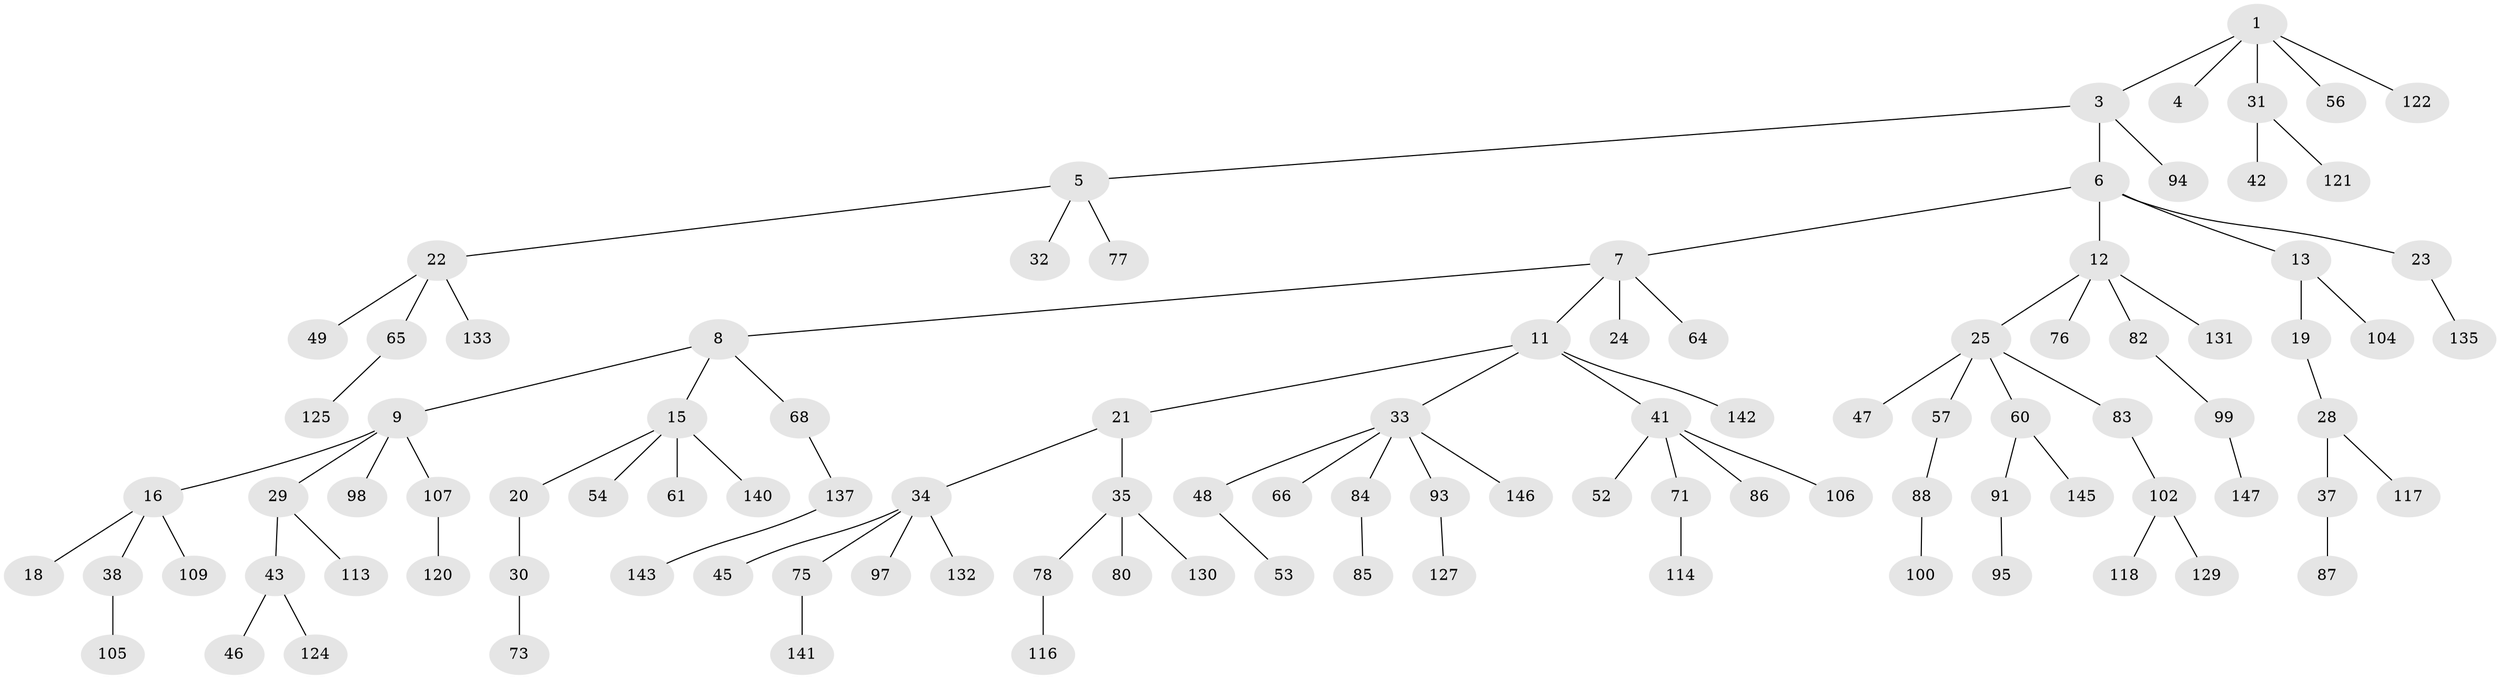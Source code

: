 // Generated by graph-tools (version 1.1) at 2025/52/02/27/25 19:52:10]
// undirected, 103 vertices, 102 edges
graph export_dot {
graph [start="1"]
  node [color=gray90,style=filled];
  1 [super="+2"];
  3 [super="+50"];
  4 [super="+40"];
  5;
  6 [super="+10"];
  7 [super="+111"];
  8;
  9 [super="+92"];
  11 [super="+14"];
  12 [super="+70"];
  13 [super="+134"];
  15 [super="+110"];
  16 [super="+17"];
  18 [super="+58"];
  19 [super="+51"];
  20 [super="+96"];
  21;
  22 [super="+27"];
  23 [super="+115"];
  24 [super="+36"];
  25 [super="+26"];
  28 [super="+67"];
  29;
  30 [super="+123"];
  31 [super="+44"];
  32;
  33 [super="+74"];
  34 [super="+39"];
  35 [super="+69"];
  37 [super="+55"];
  38 [super="+63"];
  41 [super="+108"];
  42;
  43;
  45 [super="+119"];
  46 [super="+62"];
  47 [super="+72"];
  48 [super="+112"];
  49;
  52 [super="+79"];
  53 [super="+59"];
  54;
  56;
  57;
  60 [super="+136"];
  61;
  64;
  65 [super="+81"];
  66;
  68;
  71;
  73;
  75;
  76;
  77;
  78 [super="+103"];
  80;
  82;
  83;
  84;
  85 [super="+90"];
  86;
  87 [super="+89"];
  88 [super="+144"];
  91;
  93;
  94 [super="+128"];
  95;
  97 [super="+148"];
  98 [super="+126"];
  99 [super="+101"];
  100 [super="+139"];
  102;
  104;
  105;
  106;
  107;
  109;
  113;
  114;
  116;
  117;
  118;
  120;
  121;
  122;
  124;
  125;
  127;
  129;
  130 [super="+138"];
  131;
  132;
  133;
  135;
  137;
  140;
  141;
  142;
  143;
  145;
  146;
  147;
  1 -- 3;
  1 -- 56;
  1 -- 122;
  1 -- 4;
  1 -- 31;
  3 -- 5;
  3 -- 6;
  3 -- 94;
  5 -- 22;
  5 -- 32;
  5 -- 77;
  6 -- 7;
  6 -- 13;
  6 -- 12;
  6 -- 23;
  7 -- 8;
  7 -- 11;
  7 -- 24;
  7 -- 64;
  8 -- 9;
  8 -- 15;
  8 -- 68;
  9 -- 16;
  9 -- 29;
  9 -- 98;
  9 -- 107;
  11 -- 21;
  11 -- 41;
  11 -- 33;
  11 -- 142;
  12 -- 25;
  12 -- 82;
  12 -- 131;
  12 -- 76;
  13 -- 19;
  13 -- 104;
  15 -- 20;
  15 -- 54;
  15 -- 61;
  15 -- 140;
  16 -- 18;
  16 -- 38;
  16 -- 109;
  19 -- 28;
  20 -- 30;
  21 -- 34;
  21 -- 35;
  22 -- 49;
  22 -- 133;
  22 -- 65;
  23 -- 135;
  25 -- 47;
  25 -- 83;
  25 -- 60;
  25 -- 57;
  28 -- 37;
  28 -- 117;
  29 -- 43;
  29 -- 113;
  30 -- 73;
  31 -- 42;
  31 -- 121;
  33 -- 48;
  33 -- 66;
  33 -- 146;
  33 -- 84;
  33 -- 93;
  34 -- 45;
  34 -- 75;
  34 -- 132;
  34 -- 97;
  35 -- 78;
  35 -- 80;
  35 -- 130;
  37 -- 87;
  38 -- 105;
  41 -- 52;
  41 -- 71;
  41 -- 86;
  41 -- 106;
  43 -- 46;
  43 -- 124;
  48 -- 53;
  57 -- 88;
  60 -- 91;
  60 -- 145;
  65 -- 125;
  68 -- 137;
  71 -- 114;
  75 -- 141;
  78 -- 116;
  82 -- 99;
  83 -- 102;
  84 -- 85;
  88 -- 100;
  91 -- 95;
  93 -- 127;
  99 -- 147;
  102 -- 118;
  102 -- 129;
  107 -- 120;
  137 -- 143;
}

